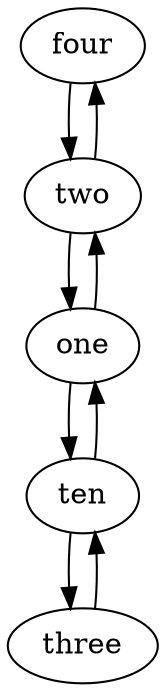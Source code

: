digraph doublylist {
four -> two; 
two -> one; 
two -> four; 
one -> ten; 
one -> two; 
ten -> three; 
ten -> one; 
three -> ten; 
}
